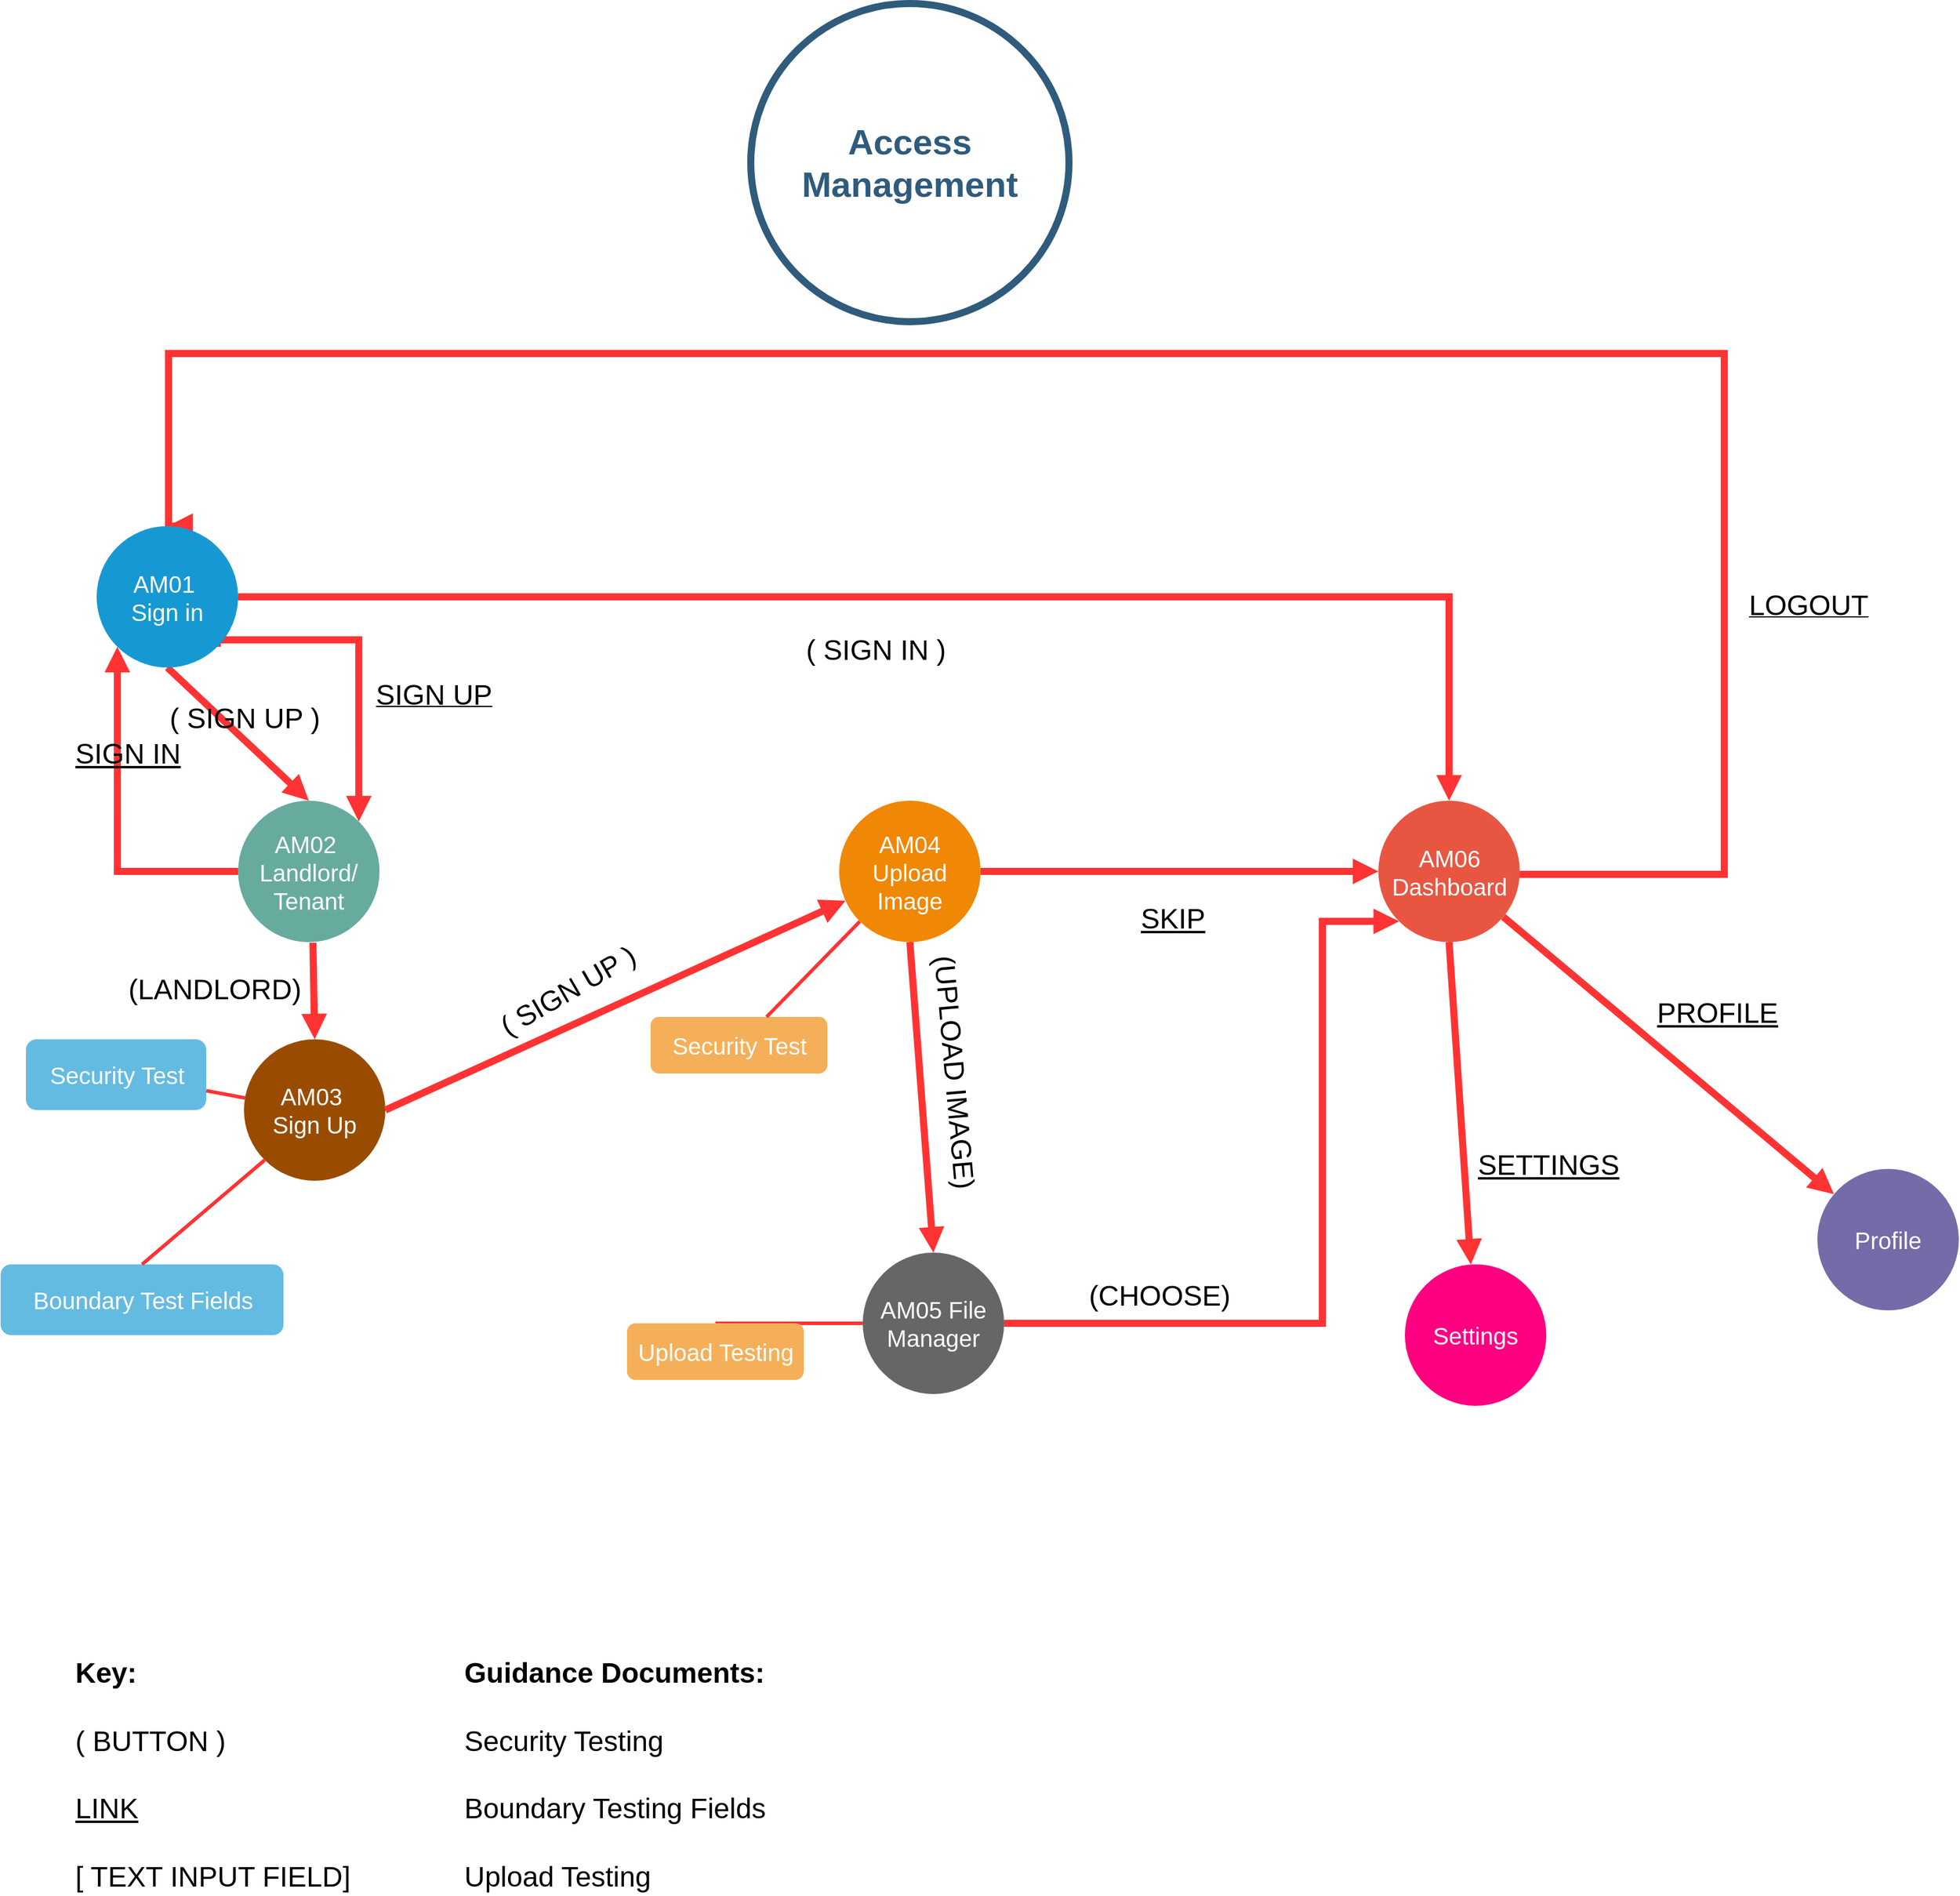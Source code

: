 <mxfile version="12.3.1" type="github" pages="1"><diagram id="KBKdT1aIxzEqHZFXVAGn" name="Page-1"><mxGraphModel dx="1759" dy="1769" grid="1" gridSize="10" guides="1" tooltips="1" connect="1" arrows="1" fold="1" page="1" pageScale="1" pageWidth="827" pageHeight="1169" math="0" shadow="0"><root><mxCell id="0"/><mxCell id="1" parent="0"/><mxCell id="GpQf20bNEHDq9ulg-rVL-1" value="AM03&amp;nbsp;&lt;br&gt;Sign Up" style="ellipse;whiteSpace=wrap;html=1;shadow=0;fontFamily=Helvetica;fontSize=20;fontColor=#FFFFFF;align=center;strokeWidth=3;fillColor=#994C00;strokeColor=none;" vertex="1" parent="1"><mxGeometry x="205" y="739" width="120" height="120" as="geometry"/></mxCell><mxCell id="GpQf20bNEHDq9ulg-rVL-2" value="AM04 Upload Image" style="ellipse;whiteSpace=wrap;html=1;shadow=0;fontFamily=Helvetica;fontSize=20;fontColor=#FFFFFF;align=center;strokeWidth=3;fillColor=#F08705;strokeColor=none;gradientColor=none;" vertex="1" parent="1"><mxGeometry x="710" y="536.5" width="120" height="120" as="geometry"/></mxCell><mxCell id="GpQf20bNEHDq9ulg-rVL-3" style="edgeStyle=orthogonalEdgeStyle;rounded=0;orthogonalLoop=1;jettySize=auto;html=1;exitX=1;exitY=0.5;exitDx=0;exitDy=0;entryX=0.5;entryY=0;entryDx=0;entryDy=0;endArrow=block;endFill=1;strokeColor=#FF3333;strokeWidth=6;startArrow=none;startFill=0;" edge="1" parent="1" source="GpQf20bNEHDq9ulg-rVL-4" target="GpQf20bNEHDq9ulg-rVL-27"><mxGeometry relative="1" as="geometry"><Array as="points"><mxPoint x="1287" y="599"/><mxPoint x="1461" y="599"/><mxPoint x="1461" y="157"/><mxPoint x="141" y="157"/></Array></mxGeometry></mxCell><mxCell id="GpQf20bNEHDq9ulg-rVL-4" value="AM06 Dashboard" style="ellipse;whiteSpace=wrap;html=1;shadow=0;fontFamily=Helvetica;fontSize=20;fontColor=#FFFFFF;align=center;strokeWidth=3;fillColor=#E85642;strokeColor=none;" vertex="1" parent="1"><mxGeometry x="1167.5" y="536.5" width="120" height="120" as="geometry"/></mxCell><mxCell id="GpQf20bNEHDq9ulg-rVL-5" value="Profile" style="ellipse;whiteSpace=wrap;html=1;shadow=0;fontFamily=Helvetica;fontSize=20;fontColor=#FFFFFF;align=center;strokeWidth=3;fillColor=#736ca8;strokeColor=none;" vertex="1" parent="1"><mxGeometry x="1540" y="849" width="120" height="120" as="geometry"/></mxCell><mxCell id="GpQf20bNEHDq9ulg-rVL-6" value="Settings" style="ellipse;whiteSpace=wrap;html=1;shadow=0;fontFamily=Helvetica;fontSize=20;fontColor=#FFFFFF;align=center;strokeWidth=3;fillColor=#FF0080;strokeColor=none;" vertex="1" parent="1"><mxGeometry x="1190" y="930" width="120" height="120" as="geometry"/></mxCell><mxCell id="GpQf20bNEHDq9ulg-rVL-7" value="&lt;font style=&quot;font-size: 20px&quot;&gt;Security Test&lt;/font&gt;" style="rounded=1;fillColor=#f5af58;strokeColor=none;strokeWidth=3;shadow=0;html=1;fontColor=#FFFFFF;" vertex="1" parent="1"><mxGeometry x="550" y="720" width="150" height="48" as="geometry"/></mxCell><mxCell id="GpQf20bNEHDq9ulg-rVL-8" style="endArrow=block;strokeWidth=6;strokeColor=#FF3333;html=1;exitX=0.5;exitY=1;exitDx=0;exitDy=0;entryX=0.5;entryY=0;entryDx=0;entryDy=0;endFill=1;" edge="1" parent="1" source="GpQf20bNEHDq9ulg-rVL-27" target="GpQf20bNEHDq9ulg-rVL-38"><mxGeometry relative="1" as="geometry"><mxPoint x="340" y="440" as="sourcePoint"/></mxGeometry></mxCell><mxCell id="GpQf20bNEHDq9ulg-rVL-9" style="endArrow=block;strokeWidth=6;strokeColor=#FF3333;html=1;exitX=1;exitY=0.5;exitDx=0;exitDy=0;endFill=1;" edge="1" parent="1" source="GpQf20bNEHDq9ulg-rVL-1" target="GpQf20bNEHDq9ulg-rVL-2"><mxGeometry relative="1" as="geometry"/></mxCell><mxCell id="GpQf20bNEHDq9ulg-rVL-10" style="endArrow=block;strokeWidth=6;strokeColor=#FF3333;html=1;exitX=1;exitY=0.5;exitDx=0;exitDy=0;endFill=1;" edge="1" parent="1" source="GpQf20bNEHDq9ulg-rVL-2" target="GpQf20bNEHDq9ulg-rVL-4"><mxGeometry relative="1" as="geometry"/></mxCell><mxCell id="GpQf20bNEHDq9ulg-rVL-11" style="endArrow=block;strokeWidth=6;strokeColor=#FF3333;html=1;endFill=1;" edge="1" parent="1" source="GpQf20bNEHDq9ulg-rVL-4" target="GpQf20bNEHDq9ulg-rVL-5"><mxGeometry relative="1" as="geometry"/></mxCell><mxCell id="GpQf20bNEHDq9ulg-rVL-12" value="" style="edgeStyle=none;endArrow=block;strokeWidth=6;strokeColor=#FF3333;html=1;exitX=0.5;exitY=1;exitDx=0;exitDy=0;endFill=1;" edge="1" parent="1" source="GpQf20bNEHDq9ulg-rVL-4" target="GpQf20bNEHDq9ulg-rVL-6"><mxGeometry x="181" y="226.5" width="100" height="100" as="geometry"><mxPoint x="1590" y="590" as="sourcePoint"/><mxPoint x="281" y="226.5" as="targetPoint"/></mxGeometry></mxCell><mxCell id="GpQf20bNEHDq9ulg-rVL-13" value="&lt;font style=&quot;font-size: 20px&quot;&gt;Security Test&lt;/font&gt;" style="rounded=1;fillColor=#64BBE2;strokeColor=none;strokeWidth=3;shadow=0;html=1;fontColor=#FFFFFF;" vertex="1" parent="1"><mxGeometry x="20" y="739" width="153" height="60" as="geometry"/></mxCell><mxCell id="GpQf20bNEHDq9ulg-rVL-14" value="" style="edgeStyle=none;endArrow=none;strokeWidth=3;strokeColor=#FF3333;html=1;" edge="1" parent="1" source="GpQf20bNEHDq9ulg-rVL-1" target="GpQf20bNEHDq9ulg-rVL-13"><mxGeometry x="-221.5" y="56.5" width="100" height="100" as="geometry"><mxPoint x="-221.5" y="156.5" as="sourcePoint"/><mxPoint x="-121.5" y="56.5" as="targetPoint"/></mxGeometry></mxCell><mxCell id="GpQf20bNEHDq9ulg-rVL-15" value="" style="edgeStyle=none;endArrow=none;strokeWidth=3;strokeColor=#FF3333;html=1;exitX=0;exitY=1;exitDx=0;exitDy=0;" edge="1" parent="1" source="GpQf20bNEHDq9ulg-rVL-2" target="GpQf20bNEHDq9ulg-rVL-7"><mxGeometry x="3.5" y="21.5" width="100" height="100" as="geometry"><mxPoint x="3.5" y="121.5" as="sourcePoint"/><mxPoint x="103.5" y="21.5" as="targetPoint"/></mxGeometry></mxCell><mxCell id="GpQf20bNEHDq9ulg-rVL-16" value="Access Management" style="ellipse;whiteSpace=wrap;html=1;shadow=0;fontFamily=Helvetica;fontSize=30;fontColor=#2F5B7C;align=center;strokeColor=#2F5B7C;strokeWidth=6;fillColor=#FFFFFF;fontStyle=1;gradientColor=none;" vertex="1" parent="1"><mxGeometry x="635" y="-140" width="270" height="270" as="geometry"/></mxCell><mxCell id="GpQf20bNEHDq9ulg-rVL-17" value="&lt;font style=&quot;font-size: 24px&quot;&gt;&lt;b&gt;Key:&lt;/b&gt;&lt;br&gt;&lt;br&gt;( BUTTON )&lt;br&gt;&lt;br&gt;&lt;u&gt;LINK&lt;/u&gt;&lt;br&gt;&lt;br&gt;[ TEXT INPUT FIELD]&lt;/font&gt;" style="text;html=1;resizable=0;points=[];autosize=1;align=left;verticalAlign=top;spacingTop=-4;" vertex="1" parent="1"><mxGeometry x="60" y="1260" width="250" height="130" as="geometry"/></mxCell><mxCell id="GpQf20bNEHDq9ulg-rVL-18" value="&lt;font style=&quot;font-size: 24px&quot;&gt;( SIGN UP )&lt;/font&gt;" style="text;html=1;resizable=0;points=[];autosize=1;align=left;verticalAlign=top;spacingTop=-4;rotation=-30;" vertex="1" parent="1"><mxGeometry x="410" y="680" width="140" height="20" as="geometry"/></mxCell><mxCell id="GpQf20bNEHDq9ulg-rVL-19" value="&lt;font style=&quot;font-size: 20px&quot;&gt;Boundary Test Fields&lt;/font&gt;" style="rounded=1;fillColor=#64BBE2;strokeColor=none;strokeWidth=3;shadow=0;html=1;fontColor=#FFFFFF;" vertex="1" parent="1"><mxGeometry x="-1.5" y="930" width="240" height="60" as="geometry"/></mxCell><mxCell id="GpQf20bNEHDq9ulg-rVL-20" value="" style="edgeStyle=none;endArrow=none;strokeWidth=3;strokeColor=#FF3333;html=1;exitX=0;exitY=1;exitDx=0;exitDy=0;entryX=0.5;entryY=0;entryDx=0;entryDy=0;" edge="1" parent="1" source="GpQf20bNEHDq9ulg-rVL-1" target="GpQf20bNEHDq9ulg-rVL-19"><mxGeometry x="-137" y="81.5" width="100" height="100" as="geometry"><mxPoint x="315.975" y="669.853" as="sourcePoint"/><mxPoint x="230.248" y="785" as="targetPoint"/></mxGeometry></mxCell><mxCell id="GpQf20bNEHDq9ulg-rVL-21" value="" style="edgeStyle=none;endArrow=none;strokeWidth=3;strokeColor=#FF3333;html=1;entryX=0;entryY=0.5;entryDx=0;entryDy=0;exitX=0.5;exitY=0;exitDx=0;exitDy=0;" edge="1" parent="1" source="GpQf20bNEHDq9ulg-rVL-22" target="GpQf20bNEHDq9ulg-rVL-30"><mxGeometry x="25.5" y="311.5" width="100" height="100" as="geometry"><mxPoint x="650" y="770" as="sourcePoint"/><mxPoint x="830.229" y="751" as="targetPoint"/></mxGeometry></mxCell><mxCell id="GpQf20bNEHDq9ulg-rVL-22" value="&lt;span style=&quot;font-size: 20px&quot;&gt;Upload Testing&lt;/span&gt;" style="rounded=1;fillColor=#f5af58;strokeColor=none;strokeWidth=3;shadow=0;html=1;fontColor=#FFFFFF;" vertex="1" parent="1"><mxGeometry x="530" y="980" width="150" height="48" as="geometry"/></mxCell><mxCell id="GpQf20bNEHDq9ulg-rVL-23" value="&lt;font style=&quot;font-size: 24px&quot;&gt;&lt;b&gt;Guidance Documents:&lt;br&gt;&lt;/b&gt;&lt;br&gt;Security Testing&lt;br&gt;&lt;br&gt;Boundary Testing Fields&lt;br&gt;&lt;br&gt;Upload Testing&lt;/font&gt;" style="text;html=1;resizable=0;points=[];autosize=1;align=left;verticalAlign=top;spacingTop=-4;" vertex="1" parent="1"><mxGeometry x="390" y="1260" width="270" height="130" as="geometry"/></mxCell><mxCell id="GpQf20bNEHDq9ulg-rVL-24" value="&lt;span style=&quot;font-size: 24px&quot;&gt;&lt;u&gt;SKIP&lt;/u&gt;&lt;/span&gt;" style="text;html=1;resizable=0;points=[];autosize=1;align=left;verticalAlign=top;spacingTop=-4;" vertex="1" parent="1"><mxGeometry x="963.5" y="620" width="70" height="20" as="geometry"/></mxCell><mxCell id="GpQf20bNEHDq9ulg-rVL-25" style="edgeStyle=orthogonalEdgeStyle;rounded=0;orthogonalLoop=1;jettySize=auto;html=1;exitX=1;exitY=0.5;exitDx=0;exitDy=0;entryX=0.5;entryY=0;entryDx=0;entryDy=0;endArrow=block;endFill=1;strokeColor=#FF3333;strokeWidth=6;" edge="1" parent="1" source="GpQf20bNEHDq9ulg-rVL-27" target="GpQf20bNEHDq9ulg-rVL-4"><mxGeometry relative="1" as="geometry"/></mxCell><mxCell id="GpQf20bNEHDq9ulg-rVL-26" style="edgeStyle=orthogonalEdgeStyle;rounded=0;orthogonalLoop=1;jettySize=auto;html=1;exitX=1;exitY=1;exitDx=0;exitDy=0;entryX=1;entryY=0;entryDx=0;entryDy=0;startArrow=none;startFill=0;endArrow=block;endFill=1;strokeColor=#FF3333;strokeWidth=6;" edge="1" parent="1" source="GpQf20bNEHDq9ulg-rVL-27" target="GpQf20bNEHDq9ulg-rVL-38"><mxGeometry relative="1" as="geometry"><Array as="points"><mxPoint x="183" y="400"/><mxPoint x="303" y="400"/></Array></mxGeometry></mxCell><mxCell id="GpQf20bNEHDq9ulg-rVL-27" value="AM01&amp;nbsp;&lt;br&gt;Sign in" style="ellipse;whiteSpace=wrap;html=1;shadow=0;fontFamily=Helvetica;fontSize=20;fontColor=#FFFFFF;align=center;strokeWidth=3;fillColor=#1699D3;strokeColor=none;" vertex="1" parent="1"><mxGeometry x="80" y="303.5" width="120" height="120" as="geometry"/></mxCell><mxCell id="GpQf20bNEHDq9ulg-rVL-28" value="&lt;u&gt;&lt;font style=&quot;font-size: 24px&quot;&gt;LOGOUT&lt;/font&gt;&lt;/u&gt;" style="text;html=1;resizable=0;points=[];autosize=1;align=left;verticalAlign=top;spacingTop=-4;" vertex="1" parent="1"><mxGeometry x="1480" y="353.5" width="120" height="20" as="geometry"/></mxCell><mxCell id="GpQf20bNEHDq9ulg-rVL-29" style="edgeStyle=orthogonalEdgeStyle;rounded=0;orthogonalLoop=1;jettySize=auto;html=1;exitX=1;exitY=0.5;exitDx=0;exitDy=0;endArrow=block;endFill=1;strokeColor=#FF3333;strokeWidth=6;entryX=0;entryY=1;entryDx=0;entryDy=0;" edge="1" parent="1" source="GpQf20bNEHDq9ulg-rVL-30" target="GpQf20bNEHDq9ulg-rVL-4"><mxGeometry relative="1" as="geometry"><mxPoint x="820" y="620" as="targetPoint"/><Array as="points"><mxPoint x="1120" y="980"/><mxPoint x="1120" y="638"/></Array></mxGeometry></mxCell><mxCell id="GpQf20bNEHDq9ulg-rVL-30" value="AM05 File Manager" style="ellipse;whiteSpace=wrap;html=1;shadow=0;fontFamily=Helvetica;fontSize=20;fontColor=#FFFFFF;align=center;strokeWidth=3;fillColor=#666666;strokeColor=none;gradientColor=none;" vertex="1" parent="1"><mxGeometry x="730" y="920" width="120" height="120" as="geometry"/></mxCell><mxCell id="GpQf20bNEHDq9ulg-rVL-31" style="endArrow=block;strokeWidth=6;strokeColor=#FF3333;html=1;exitX=0.5;exitY=1;exitDx=0;exitDy=0;entryX=0.5;entryY=0;entryDx=0;entryDy=0;endFill=1;" edge="1" parent="1" source="GpQf20bNEHDq9ulg-rVL-2" target="GpQf20bNEHDq9ulg-rVL-30"><mxGeometry relative="1" as="geometry"><mxPoint x="840.0" y="606.5" as="sourcePoint"/><mxPoint x="1177.5" y="606.5" as="targetPoint"/></mxGeometry></mxCell><mxCell id="GpQf20bNEHDq9ulg-rVL-32" value="&lt;font style=&quot;font-size: 24px&quot;&gt;(UPLOAD IMAGE)&lt;/font&gt;" style="text;html=1;resizable=0;points=[];autosize=1;align=left;verticalAlign=top;spacingTop=-4;rotation=85;" vertex="1" parent="1"><mxGeometry x="710" y="760" width="210" height="20" as="geometry"/></mxCell><mxCell id="GpQf20bNEHDq9ulg-rVL-33" value="&lt;font style=&quot;font-size: 24px&quot;&gt;(CHOOSE)&lt;/font&gt;" style="text;html=1;resizable=0;points=[];autosize=1;align=left;verticalAlign=top;spacingTop=-4;rotation=0;" vertex="1" parent="1"><mxGeometry x="920" y="940" width="140" height="20" as="geometry"/></mxCell><mxCell id="GpQf20bNEHDq9ulg-rVL-34" value="&lt;font style=&quot;font-size: 24px&quot;&gt;&lt;u&gt;PROFILE&lt;/u&gt;&lt;/font&gt;" style="text;html=1;resizable=0;points=[];autosize=1;align=left;verticalAlign=top;spacingTop=-4;" vertex="1" parent="1"><mxGeometry x="1402" y="700" width="120" height="20" as="geometry"/></mxCell><mxCell id="GpQf20bNEHDq9ulg-rVL-35" value="&lt;font style=&quot;font-size: 24px&quot;&gt;&lt;u&gt;SETTINGS&lt;/u&gt;&lt;/font&gt;" style="text;html=1;resizable=0;points=[];autosize=1;align=left;verticalAlign=top;spacingTop=-4;" vertex="1" parent="1"><mxGeometry x="1250" y="829" width="140" height="20" as="geometry"/></mxCell><mxCell id="GpQf20bNEHDq9ulg-rVL-36" value="&lt;font style=&quot;font-size: 24px&quot;&gt;( SIGN IN )&lt;/font&gt;" style="text;html=1;resizable=0;points=[];autosize=1;align=left;verticalAlign=top;spacingTop=-4;" vertex="1" parent="1"><mxGeometry x="680" y="392" width="130" height="20" as="geometry"/></mxCell><mxCell id="GpQf20bNEHDq9ulg-rVL-37" style="edgeStyle=orthogonalEdgeStyle;rounded=0;orthogonalLoop=1;jettySize=auto;html=1;exitX=0;exitY=0.5;exitDx=0;exitDy=0;entryX=0;entryY=1;entryDx=0;entryDy=0;endArrow=block;endFill=1;strokeColor=#FF3333;strokeWidth=6;" edge="1" parent="1" source="GpQf20bNEHDq9ulg-rVL-38" target="GpQf20bNEHDq9ulg-rVL-27"><mxGeometry relative="1" as="geometry"><Array as="points"><mxPoint x="97" y="596"/></Array></mxGeometry></mxCell><mxCell id="GpQf20bNEHDq9ulg-rVL-38" value="AM02&amp;nbsp;&lt;br&gt;Landlord/ Tenant" style="ellipse;whiteSpace=wrap;html=1;shadow=0;fontFamily=Helvetica;fontSize=20;fontColor=#FFFFFF;align=center;strokeWidth=3;fillColor=#67AB9F;strokeColor=none;" vertex="1" parent="1"><mxGeometry x="200" y="536.5" width="120" height="120" as="geometry"/></mxCell><mxCell id="GpQf20bNEHDq9ulg-rVL-39" style="endArrow=block;strokeWidth=6;strokeColor=#FF3333;html=1;exitX=0.5;exitY=1;exitDx=0;exitDy=0;entryX=0.5;entryY=0;entryDx=0;entryDy=0;endFill=1;" edge="1" parent="1" target="GpQf20bNEHDq9ulg-rVL-1"><mxGeometry relative="1" as="geometry"><mxPoint x="263.5" y="657" as="sourcePoint"/><mxPoint x="263.5" y="720" as="targetPoint"/></mxGeometry></mxCell><mxCell id="GpQf20bNEHDq9ulg-rVL-40" value="&lt;font style=&quot;font-size: 24px&quot;&gt;(LANDLORD)&lt;/font&gt;" style="text;html=1;resizable=0;points=[];autosize=1;align=left;verticalAlign=top;spacingTop=-4;" vertex="1" parent="1"><mxGeometry x="105" y="680" width="160" height="20" as="geometry"/></mxCell><mxCell id="GpQf20bNEHDq9ulg-rVL-41" value="&lt;font style=&quot;font-size: 24px&quot;&gt;( SIGN UP )&lt;/font&gt;" style="text;html=1;resizable=0;points=[];autosize=1;align=left;verticalAlign=top;spacingTop=-4;rotation=0;" vertex="1" parent="1"><mxGeometry x="140" y="450" width="140" height="20" as="geometry"/></mxCell><mxCell id="GpQf20bNEHDq9ulg-rVL-42" value="&lt;font style=&quot;font-size: 24px&quot;&gt;&lt;u&gt;SIGN IN&lt;/u&gt;&lt;/font&gt;" style="text;html=1;resizable=0;points=[];autosize=1;align=left;verticalAlign=top;spacingTop=-4;rotation=0;" vertex="1" parent="1"><mxGeometry x="60" y="480" width="100" height="20" as="geometry"/></mxCell><mxCell id="GpQf20bNEHDq9ulg-rVL-43" value="&lt;u&gt;&lt;font style=&quot;font-size: 24px&quot;&gt;SIGN UP&lt;/font&gt;&lt;/u&gt;" style="text;html=1;resizable=0;points=[];autosize=1;align=left;verticalAlign=top;spacingTop=-4;" vertex="1" parent="1"><mxGeometry x="315" y="430" width="110" height="20" as="geometry"/></mxCell></root></mxGraphModel></diagram></mxfile>
